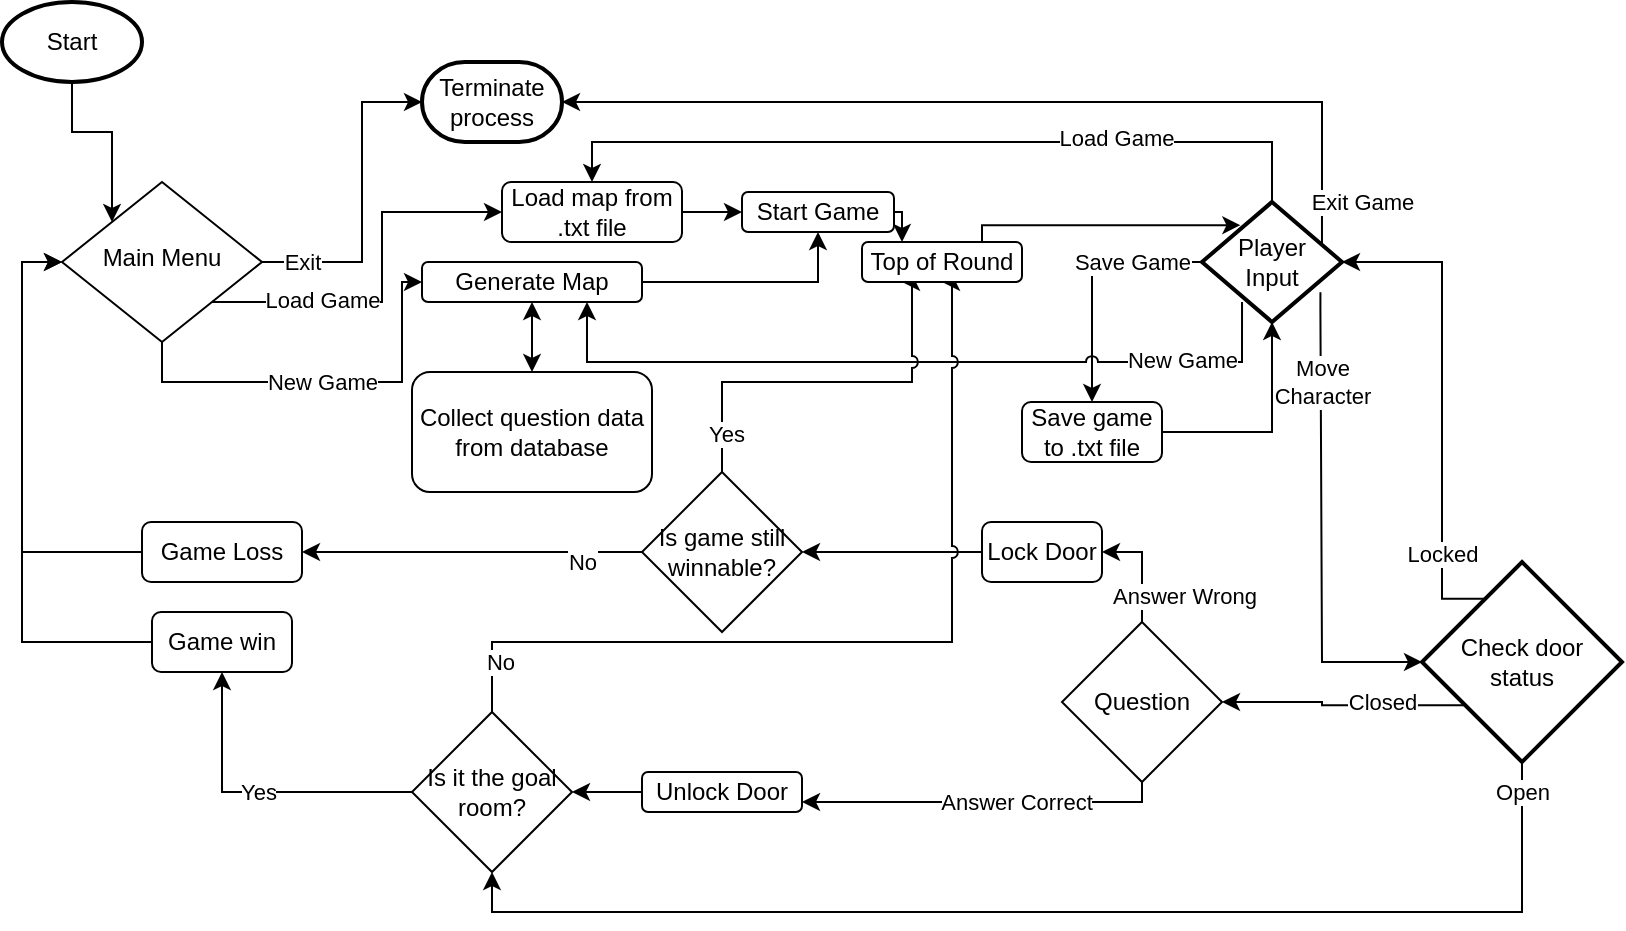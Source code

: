 <mxfile version="13.10.0" type="github">
  <diagram id="C5RBs43oDa-KdzZeNtuy" name="Main">
    <mxGraphModel dx="1038" dy="617" grid="1" gridSize="10" guides="1" tooltips="1" connect="1" arrows="1" fold="1" page="1" pageScale="1" pageWidth="827" pageHeight="1169" math="0" shadow="0">
      <root>
        <mxCell id="WIyWlLk6GJQsqaUBKTNV-0" />
        <mxCell id="WIyWlLk6GJQsqaUBKTNV-1" parent="WIyWlLk6GJQsqaUBKTNV-0" />
        <mxCell id="eqVt8OM183zsTdJXWkha-15" value="New Game" style="edgeStyle=orthogonalEdgeStyle;rounded=0;orthogonalLoop=1;jettySize=auto;html=1;exitX=0.5;exitY=1;exitDx=0;exitDy=0;entryX=0;entryY=0.5;entryDx=0;entryDy=0;" parent="WIyWlLk6GJQsqaUBKTNV-1" source="WIyWlLk6GJQsqaUBKTNV-6" target="WIyWlLk6GJQsqaUBKTNV-7" edge="1">
          <mxGeometry relative="1" as="geometry">
            <Array as="points">
              <mxPoint x="90" y="250" />
              <mxPoint x="210" y="250" />
              <mxPoint x="210" y="200" />
            </Array>
          </mxGeometry>
        </mxCell>
        <mxCell id="ONKfbVOToJ8YvUQxVknO-25" value="Exit" style="edgeStyle=orthogonalEdgeStyle;rounded=0;orthogonalLoop=1;jettySize=auto;html=1;exitX=1;exitY=0.5;exitDx=0;exitDy=0;entryX=0;entryY=0.5;entryDx=0;entryDy=0;entryPerimeter=0;" edge="1" parent="WIyWlLk6GJQsqaUBKTNV-1" source="WIyWlLk6GJQsqaUBKTNV-6" target="ONKfbVOToJ8YvUQxVknO-26">
          <mxGeometry x="-0.75" relative="1" as="geometry">
            <mxPoint x="100" y="260" as="targetPoint" />
            <Array as="points">
              <mxPoint x="190" y="190" />
              <mxPoint x="190" y="110" />
            </Array>
            <mxPoint as="offset" />
          </mxGeometry>
        </mxCell>
        <mxCell id="ONKfbVOToJ8YvUQxVknO-28" style="edgeStyle=orthogonalEdgeStyle;rounded=0;orthogonalLoop=1;jettySize=auto;html=1;exitX=1;exitY=1;exitDx=0;exitDy=0;entryX=0;entryY=0.5;entryDx=0;entryDy=0;" edge="1" parent="WIyWlLk6GJQsqaUBKTNV-1" source="WIyWlLk6GJQsqaUBKTNV-6" target="eqVt8OM183zsTdJXWkha-0">
          <mxGeometry relative="1" as="geometry" />
        </mxCell>
        <mxCell id="ONKfbVOToJ8YvUQxVknO-29" value="Load Game" style="edgeLabel;html=1;align=center;verticalAlign=middle;resizable=0;points=[];" vertex="1" connectable="0" parent="ONKfbVOToJ8YvUQxVknO-28">
          <mxGeometry x="-0.421" y="1" relative="1" as="geometry">
            <mxPoint as="offset" />
          </mxGeometry>
        </mxCell>
        <mxCell id="WIyWlLk6GJQsqaUBKTNV-6" value="Main Menu" style="rhombus;whiteSpace=wrap;html=1;shadow=0;fontFamily=Helvetica;fontSize=12;align=center;strokeWidth=1;spacing=6;spacingTop=-4;" parent="WIyWlLk6GJQsqaUBKTNV-1" vertex="1">
          <mxGeometry x="40" y="150" width="100" height="80" as="geometry" />
        </mxCell>
        <mxCell id="eqVt8OM183zsTdJXWkha-19" style="edgeStyle=orthogonalEdgeStyle;rounded=0;orthogonalLoop=1;jettySize=auto;html=1;exitX=1;exitY=0.5;exitDx=0;exitDy=0;" parent="WIyWlLk6GJQsqaUBKTNV-1" source="WIyWlLk6GJQsqaUBKTNV-7" target="eqVt8OM183zsTdJXWkha-9" edge="1">
          <mxGeometry relative="1" as="geometry" />
        </mxCell>
        <mxCell id="WIyWlLk6GJQsqaUBKTNV-7" value="Generate Map" style="rounded=1;whiteSpace=wrap;html=1;fontSize=12;glass=0;strokeWidth=1;shadow=0;" parent="WIyWlLk6GJQsqaUBKTNV-1" vertex="1">
          <mxGeometry x="220" y="190" width="110" height="20" as="geometry" />
        </mxCell>
        <mxCell id="eqVt8OM183zsTdJXWkha-17" style="edgeStyle=orthogonalEdgeStyle;rounded=0;orthogonalLoop=1;jettySize=auto;html=1;exitX=1;exitY=0.5;exitDx=0;exitDy=0;" parent="WIyWlLk6GJQsqaUBKTNV-1" source="eqVt8OM183zsTdJXWkha-0" target="eqVt8OM183zsTdJXWkha-9" edge="1">
          <mxGeometry relative="1" as="geometry" />
        </mxCell>
        <mxCell id="eqVt8OM183zsTdJXWkha-0" value="Load map from .txt file" style="rounded=1;whiteSpace=wrap;html=1;" parent="WIyWlLk6GJQsqaUBKTNV-1" vertex="1">
          <mxGeometry x="260" y="150" width="90" height="30" as="geometry" />
        </mxCell>
        <mxCell id="eqVt8OM183zsTdJXWkha-11" style="edgeStyle=orthogonalEdgeStyle;rounded=0;orthogonalLoop=1;jettySize=auto;html=1;exitX=1;exitY=0.5;exitDx=0;exitDy=0;entryX=0.25;entryY=0;entryDx=0;entryDy=0;" parent="WIyWlLk6GJQsqaUBKTNV-1" source="eqVt8OM183zsTdJXWkha-9" target="ONKfbVOToJ8YvUQxVknO-14" edge="1">
          <mxGeometry relative="1" as="geometry">
            <mxPoint x="550" y="260" as="targetPoint" />
          </mxGeometry>
        </mxCell>
        <mxCell id="eqVt8OM183zsTdJXWkha-9" value="Start Game" style="rounded=1;whiteSpace=wrap;html=1;" parent="WIyWlLk6GJQsqaUBKTNV-1" vertex="1">
          <mxGeometry x="380" y="155" width="76" height="20" as="geometry" />
        </mxCell>
        <mxCell id="eqVt8OM183zsTdJXWkha-12" style="edgeStyle=orthogonalEdgeStyle;rounded=0;orthogonalLoop=1;jettySize=auto;html=1;exitX=0.5;exitY=1;exitDx=0;exitDy=0;" parent="WIyWlLk6GJQsqaUBKTNV-1" source="WIyWlLk6GJQsqaUBKTNV-6" target="WIyWlLk6GJQsqaUBKTNV-6" edge="1">
          <mxGeometry relative="1" as="geometry" />
        </mxCell>
        <mxCell id="ONKfbVOToJ8YvUQxVknO-27" style="edgeStyle=orthogonalEdgeStyle;rounded=0;orthogonalLoop=1;jettySize=auto;html=1;exitX=0.5;exitY=1;exitDx=0;exitDy=0;exitPerimeter=0;entryX=0;entryY=0;entryDx=0;entryDy=0;" edge="1" parent="WIyWlLk6GJQsqaUBKTNV-1" source="eqVt8OM183zsTdJXWkha-23" target="WIyWlLk6GJQsqaUBKTNV-6">
          <mxGeometry relative="1" as="geometry" />
        </mxCell>
        <mxCell id="eqVt8OM183zsTdJXWkha-23" value="Start" style="strokeWidth=2;html=1;shape=mxgraph.flowchart.start_1;whiteSpace=wrap;" parent="WIyWlLk6GJQsqaUBKTNV-1" vertex="1">
          <mxGeometry x="10" y="60" width="70" height="40" as="geometry" />
        </mxCell>
        <mxCell id="ONKfbVOToJ8YvUQxVknO-18" style="edgeStyle=orthogonalEdgeStyle;rounded=0;orthogonalLoop=1;jettySize=auto;html=1;exitX=0.846;exitY=0.753;exitDx=0;exitDy=0;exitPerimeter=0;entryX=0;entryY=0.5;entryDx=0;entryDy=0;entryPerimeter=0;" edge="1" parent="WIyWlLk6GJQsqaUBKTNV-1" source="eqVt8OM183zsTdJXWkha-25" target="eqVt8OM183zsTdJXWkha-27">
          <mxGeometry relative="1" as="geometry">
            <Array as="points">
              <mxPoint x="669" y="213" />
              <mxPoint x="670" y="390" />
            </Array>
          </mxGeometry>
        </mxCell>
        <mxCell id="ONKfbVOToJ8YvUQxVknO-19" value="Move&lt;br&gt;Character" style="edgeLabel;html=1;align=center;verticalAlign=middle;resizable=0;points=[];" vertex="1" connectable="0" parent="ONKfbVOToJ8YvUQxVknO-18">
          <mxGeometry x="-0.213" relative="1" as="geometry">
            <mxPoint y="-47.37" as="offset" />
          </mxGeometry>
        </mxCell>
        <mxCell id="ONKfbVOToJ8YvUQxVknO-33" style="edgeStyle=orthogonalEdgeStyle;rounded=0;jumpStyle=arc;orthogonalLoop=1;jettySize=auto;html=1;exitX=0;exitY=0.5;exitDx=0;exitDy=0;exitPerimeter=0;entryX=0.5;entryY=0;entryDx=0;entryDy=0;" edge="1" parent="WIyWlLk6GJQsqaUBKTNV-1" source="eqVt8OM183zsTdJXWkha-25" target="ONKfbVOToJ8YvUQxVknO-5">
          <mxGeometry relative="1" as="geometry" />
        </mxCell>
        <mxCell id="ONKfbVOToJ8YvUQxVknO-35" value="Save Game" style="edgeLabel;html=1;align=center;verticalAlign=middle;resizable=0;points=[];" vertex="1" connectable="0" parent="ONKfbVOToJ8YvUQxVknO-33">
          <mxGeometry x="0.164" y="-3" relative="1" as="geometry">
            <mxPoint x="23" y="-18" as="offset" />
          </mxGeometry>
        </mxCell>
        <mxCell id="ONKfbVOToJ8YvUQxVknO-48" style="edgeStyle=orthogonalEdgeStyle;rounded=0;jumpStyle=arc;orthogonalLoop=1;jettySize=auto;html=1;exitX=0.857;exitY=0.393;exitDx=0;exitDy=0;exitPerimeter=0;entryX=1;entryY=0.5;entryDx=0;entryDy=0;entryPerimeter=0;" edge="1" parent="WIyWlLk6GJQsqaUBKTNV-1" source="eqVt8OM183zsTdJXWkha-25" target="ONKfbVOToJ8YvUQxVknO-26">
          <mxGeometry relative="1" as="geometry">
            <Array as="points">
              <mxPoint x="670" y="110" />
            </Array>
          </mxGeometry>
        </mxCell>
        <mxCell id="ONKfbVOToJ8YvUQxVknO-49" value="Exit Game" style="edgeLabel;html=1;align=center;verticalAlign=middle;resizable=0;points=[];" vertex="1" connectable="0" parent="ONKfbVOToJ8YvUQxVknO-48">
          <mxGeometry x="-0.805" y="1" relative="1" as="geometry">
            <mxPoint x="21" y="20.42" as="offset" />
          </mxGeometry>
        </mxCell>
        <mxCell id="ONKfbVOToJ8YvUQxVknO-50" style="edgeStyle=orthogonalEdgeStyle;rounded=0;jumpStyle=arc;orthogonalLoop=1;jettySize=auto;html=1;exitX=0.5;exitY=0;exitDx=0;exitDy=0;exitPerimeter=0;entryX=0.5;entryY=0;entryDx=0;entryDy=0;" edge="1" parent="WIyWlLk6GJQsqaUBKTNV-1" source="eqVt8OM183zsTdJXWkha-25" target="eqVt8OM183zsTdJXWkha-0">
          <mxGeometry relative="1" as="geometry">
            <Array as="points">
              <mxPoint x="645" y="130" />
              <mxPoint x="305" y="130" />
            </Array>
          </mxGeometry>
        </mxCell>
        <mxCell id="ONKfbVOToJ8YvUQxVknO-51" value="Load Game" style="edgeLabel;html=1;align=center;verticalAlign=middle;resizable=0;points=[];" vertex="1" connectable="0" parent="ONKfbVOToJ8YvUQxVknO-50">
          <mxGeometry x="-0.446" y="-2" relative="1" as="geometry">
            <mxPoint as="offset" />
          </mxGeometry>
        </mxCell>
        <mxCell id="ONKfbVOToJ8YvUQxVknO-53" style="edgeStyle=orthogonalEdgeStyle;rounded=0;jumpStyle=arc;orthogonalLoop=1;jettySize=auto;html=1;exitX=0.286;exitY=0.833;exitDx=0;exitDy=0;exitPerimeter=0;entryX=0.75;entryY=1;entryDx=0;entryDy=0;" edge="1" parent="WIyWlLk6GJQsqaUBKTNV-1" source="eqVt8OM183zsTdJXWkha-25" target="WIyWlLk6GJQsqaUBKTNV-7">
          <mxGeometry relative="1" as="geometry">
            <Array as="points">
              <mxPoint x="630" y="240" />
              <mxPoint x="303" y="240" />
            </Array>
          </mxGeometry>
        </mxCell>
        <mxCell id="ONKfbVOToJ8YvUQxVknO-54" value="New Game" style="edgeLabel;html=1;align=center;verticalAlign=middle;resizable=0;points=[];" vertex="1" connectable="0" parent="ONKfbVOToJ8YvUQxVknO-53">
          <mxGeometry x="-0.64" y="-1" relative="1" as="geometry">
            <mxPoint x="9.98" as="offset" />
          </mxGeometry>
        </mxCell>
        <mxCell id="eqVt8OM183zsTdJXWkha-25" value="&lt;span&gt;Player&lt;br&gt;Input&lt;br&gt;&lt;/span&gt;" style="strokeWidth=2;html=1;shape=mxgraph.flowchart.decision;whiteSpace=wrap;" parent="WIyWlLk6GJQsqaUBKTNV-1" vertex="1">
          <mxGeometry x="610" y="160" width="70" height="60" as="geometry" />
        </mxCell>
        <mxCell id="eqVt8OM183zsTdJXWkha-31" style="edgeStyle=orthogonalEdgeStyle;rounded=0;orthogonalLoop=1;jettySize=auto;html=1;entryX=1;entryY=0.5;entryDx=0;entryDy=0;entryPerimeter=0;exitX=0.32;exitY=0.184;exitDx=0;exitDy=0;exitPerimeter=0;" parent="WIyWlLk6GJQsqaUBKTNV-1" source="eqVt8OM183zsTdJXWkha-27" target="eqVt8OM183zsTdJXWkha-25" edge="1">
          <mxGeometry relative="1" as="geometry">
            <Array as="points">
              <mxPoint x="730" y="358" />
              <mxPoint x="730" y="190" />
            </Array>
          </mxGeometry>
        </mxCell>
        <mxCell id="eqVt8OM183zsTdJXWkha-32" value="Locked" style="edgeLabel;html=1;align=center;verticalAlign=middle;resizable=0;points=[];" parent="eqVt8OM183zsTdJXWkha-31" vertex="1" connectable="0">
          <mxGeometry x="0.095" relative="1" as="geometry">
            <mxPoint y="86.6" as="offset" />
          </mxGeometry>
        </mxCell>
        <mxCell id="eqVt8OM183zsTdJXWkha-35" value="Closed" style="edgeStyle=orthogonalEdgeStyle;rounded=0;orthogonalLoop=1;jettySize=auto;html=1;exitX=0.212;exitY=0.716;exitDx=0;exitDy=0;exitPerimeter=0;entryX=1;entryY=0.5;entryDx=0;entryDy=0;" parent="WIyWlLk6GJQsqaUBKTNV-1" source="eqVt8OM183zsTdJXWkha-27" target="eqVt8OM183zsTdJXWkha-34" edge="1">
          <mxGeometry x="-0.329" y="-2" relative="1" as="geometry">
            <mxPoint as="offset" />
          </mxGeometry>
        </mxCell>
        <mxCell id="ONKfbVOToJ8YvUQxVknO-36" style="edgeStyle=orthogonalEdgeStyle;rounded=0;jumpStyle=arc;orthogonalLoop=1;jettySize=auto;html=1;exitX=0.5;exitY=1;exitDx=0;exitDy=0;exitPerimeter=0;entryX=0.5;entryY=1;entryDx=0;entryDy=0;" edge="1" parent="WIyWlLk6GJQsqaUBKTNV-1" source="eqVt8OM183zsTdJXWkha-27" target="eqVt8OM183zsTdJXWkha-51">
          <mxGeometry relative="1" as="geometry" />
        </mxCell>
        <mxCell id="ONKfbVOToJ8YvUQxVknO-37" value="Open" style="edgeLabel;html=1;align=center;verticalAlign=middle;resizable=0;points=[];" vertex="1" connectable="0" parent="ONKfbVOToJ8YvUQxVknO-36">
          <mxGeometry x="-0.898" relative="1" as="geometry">
            <mxPoint y="-16" as="offset" />
          </mxGeometry>
        </mxCell>
        <mxCell id="eqVt8OM183zsTdJXWkha-27" value="Check door&lt;br&gt;status" style="strokeWidth=2;html=1;shape=mxgraph.flowchart.decision;whiteSpace=wrap;" parent="WIyWlLk6GJQsqaUBKTNV-1" vertex="1">
          <mxGeometry x="720" y="340" width="100" height="100" as="geometry" />
        </mxCell>
        <mxCell id="eqVt8OM183zsTdJXWkha-37" style="edgeStyle=orthogonalEdgeStyle;rounded=0;orthogonalLoop=1;jettySize=auto;html=1;exitX=0.5;exitY=0;exitDx=0;exitDy=0;entryX=1;entryY=0.5;entryDx=0;entryDy=0;" parent="WIyWlLk6GJQsqaUBKTNV-1" source="eqVt8OM183zsTdJXWkha-34" target="eqVt8OM183zsTdJXWkha-36" edge="1">
          <mxGeometry relative="1" as="geometry">
            <mxPoint x="370" y="490" as="targetPoint" />
          </mxGeometry>
        </mxCell>
        <mxCell id="eqVt8OM183zsTdJXWkha-38" value="Answer Wrong" style="edgeLabel;html=1;align=center;verticalAlign=middle;resizable=0;points=[];" parent="eqVt8OM183zsTdJXWkha-37" vertex="1" connectable="0">
          <mxGeometry x="0.163" y="-4" relative="1" as="geometry">
            <mxPoint x="17" y="19" as="offset" />
          </mxGeometry>
        </mxCell>
        <mxCell id="ONKfbVOToJ8YvUQxVknO-39" value="Answer Correct" style="edgeStyle=orthogonalEdgeStyle;rounded=0;jumpStyle=arc;orthogonalLoop=1;jettySize=auto;html=1;exitX=0.5;exitY=1;exitDx=0;exitDy=0;entryX=1;entryY=0.75;entryDx=0;entryDy=0;" edge="1" parent="WIyWlLk6GJQsqaUBKTNV-1" source="eqVt8OM183zsTdJXWkha-34" target="eqVt8OM183zsTdJXWkha-40">
          <mxGeometry x="-0.185" relative="1" as="geometry">
            <Array as="points">
              <mxPoint x="580" y="460" />
              <mxPoint x="414" y="460" />
            </Array>
            <mxPoint as="offset" />
          </mxGeometry>
        </mxCell>
        <mxCell id="eqVt8OM183zsTdJXWkha-34" value="Question" style="rhombus;whiteSpace=wrap;html=1;" parent="WIyWlLk6GJQsqaUBKTNV-1" vertex="1">
          <mxGeometry x="540" y="370" width="80" height="80" as="geometry" />
        </mxCell>
        <mxCell id="eqVt8OM183zsTdJXWkha-60" style="edgeStyle=orthogonalEdgeStyle;rounded=0;orthogonalLoop=1;jettySize=auto;html=1;exitX=0;exitY=0.5;exitDx=0;exitDy=0;entryX=1;entryY=0.5;entryDx=0;entryDy=0;" parent="WIyWlLk6GJQsqaUBKTNV-1" source="eqVt8OM183zsTdJXWkha-36" target="eqVt8OM183zsTdJXWkha-57" edge="1">
          <mxGeometry relative="1" as="geometry" />
        </mxCell>
        <mxCell id="eqVt8OM183zsTdJXWkha-36" value="Lock Door" style="rounded=1;whiteSpace=wrap;html=1;" parent="WIyWlLk6GJQsqaUBKTNV-1" vertex="1">
          <mxGeometry x="500" y="320" width="60" height="30" as="geometry" />
        </mxCell>
        <mxCell id="ONKfbVOToJ8YvUQxVknO-40" style="edgeStyle=orthogonalEdgeStyle;rounded=0;jumpStyle=arc;orthogonalLoop=1;jettySize=auto;html=1;exitX=0;exitY=0.5;exitDx=0;exitDy=0;" edge="1" parent="WIyWlLk6GJQsqaUBKTNV-1" source="eqVt8OM183zsTdJXWkha-40" target="eqVt8OM183zsTdJXWkha-51">
          <mxGeometry relative="1" as="geometry" />
        </mxCell>
        <mxCell id="eqVt8OM183zsTdJXWkha-40" value="Unlock Door" style="rounded=1;whiteSpace=wrap;html=1;" parent="WIyWlLk6GJQsqaUBKTNV-1" vertex="1">
          <mxGeometry x="330" y="445" width="80" height="20" as="geometry" />
        </mxCell>
        <mxCell id="ONKfbVOToJ8YvUQxVknO-44" style="edgeStyle=orthogonalEdgeStyle;rounded=0;jumpStyle=arc;orthogonalLoop=1;jettySize=auto;html=1;exitX=0;exitY=0.5;exitDx=0;exitDy=0;entryX=0;entryY=0.5;entryDx=0;entryDy=0;" edge="1" parent="WIyWlLk6GJQsqaUBKTNV-1" source="eqVt8OM183zsTdJXWkha-44" target="WIyWlLk6GJQsqaUBKTNV-6">
          <mxGeometry relative="1" as="geometry" />
        </mxCell>
        <mxCell id="eqVt8OM183zsTdJXWkha-44" value="Game win" style="rounded=1;whiteSpace=wrap;html=1;" parent="WIyWlLk6GJQsqaUBKTNV-1" vertex="1">
          <mxGeometry x="85" y="365" width="70" height="30" as="geometry" />
        </mxCell>
        <mxCell id="ONKfbVOToJ8YvUQxVknO-43" value="Yes" style="edgeStyle=orthogonalEdgeStyle;rounded=0;jumpStyle=arc;orthogonalLoop=1;jettySize=auto;html=1;exitX=0;exitY=0.5;exitDx=0;exitDy=0;entryX=0.5;entryY=1;entryDx=0;entryDy=0;" edge="1" parent="WIyWlLk6GJQsqaUBKTNV-1" source="eqVt8OM183zsTdJXWkha-51" target="eqVt8OM183zsTdJXWkha-44">
          <mxGeometry relative="1" as="geometry" />
        </mxCell>
        <mxCell id="ONKfbVOToJ8YvUQxVknO-46" style="edgeStyle=orthogonalEdgeStyle;rounded=0;jumpStyle=arc;orthogonalLoop=1;jettySize=auto;html=1;exitX=0.5;exitY=0;exitDx=0;exitDy=0;entryX=0.5;entryY=1;entryDx=0;entryDy=0;" edge="1" parent="WIyWlLk6GJQsqaUBKTNV-1" source="eqVt8OM183zsTdJXWkha-51" target="ONKfbVOToJ8YvUQxVknO-14">
          <mxGeometry relative="1" as="geometry">
            <Array as="points">
              <mxPoint x="255" y="380" />
              <mxPoint x="485" y="380" />
            </Array>
          </mxGeometry>
        </mxCell>
        <mxCell id="ONKfbVOToJ8YvUQxVknO-47" value="No" style="edgeLabel;html=1;align=center;verticalAlign=middle;resizable=0;points=[];" vertex="1" connectable="0" parent="ONKfbVOToJ8YvUQxVknO-46">
          <mxGeometry x="-0.718" y="-2" relative="1" as="geometry">
            <mxPoint x="-25" y="8" as="offset" />
          </mxGeometry>
        </mxCell>
        <mxCell id="eqVt8OM183zsTdJXWkha-51" value="Is it the goal room?" style="rhombus;whiteSpace=wrap;html=1;" parent="WIyWlLk6GJQsqaUBKTNV-1" vertex="1">
          <mxGeometry x="215" y="415" width="80" height="80" as="geometry" />
        </mxCell>
        <mxCell id="eqVt8OM183zsTdJXWkha-62" value="No" style="edgeStyle=orthogonalEdgeStyle;rounded=0;orthogonalLoop=1;jettySize=auto;html=1;exitX=0;exitY=0.5;exitDx=0;exitDy=0;entryX=1;entryY=0.5;entryDx=0;entryDy=0;" parent="WIyWlLk6GJQsqaUBKTNV-1" source="eqVt8OM183zsTdJXWkha-57" target="eqVt8OM183zsTdJXWkha-61" edge="1">
          <mxGeometry x="-0.647" y="5" relative="1" as="geometry">
            <mxPoint as="offset" />
          </mxGeometry>
        </mxCell>
        <mxCell id="ONKfbVOToJ8YvUQxVknO-23" style="edgeStyle=orthogonalEdgeStyle;rounded=0;orthogonalLoop=1;jettySize=auto;html=1;exitX=0.5;exitY=0;exitDx=0;exitDy=0;entryX=0.25;entryY=1;entryDx=0;entryDy=0;jumpStyle=arc;" edge="1" parent="WIyWlLk6GJQsqaUBKTNV-1" source="eqVt8OM183zsTdJXWkha-57" target="ONKfbVOToJ8YvUQxVknO-14">
          <mxGeometry relative="1" as="geometry">
            <Array as="points">
              <mxPoint x="370" y="250" />
              <mxPoint x="465" y="250" />
              <mxPoint x="465" y="200" />
            </Array>
          </mxGeometry>
        </mxCell>
        <mxCell id="ONKfbVOToJ8YvUQxVknO-24" value="Yes" style="edgeLabel;html=1;align=center;verticalAlign=middle;resizable=0;points=[];" vertex="1" connectable="0" parent="ONKfbVOToJ8YvUQxVknO-23">
          <mxGeometry x="-0.52" relative="1" as="geometry">
            <mxPoint y="26" as="offset" />
          </mxGeometry>
        </mxCell>
        <mxCell id="eqVt8OM183zsTdJXWkha-57" value="Is game still winnable?" style="rhombus;whiteSpace=wrap;html=1;" parent="WIyWlLk6GJQsqaUBKTNV-1" vertex="1">
          <mxGeometry x="330" y="295" width="80" height="80" as="geometry" />
        </mxCell>
        <mxCell id="eqVt8OM183zsTdJXWkha-64" style="edgeStyle=orthogonalEdgeStyle;rounded=0;orthogonalLoop=1;jettySize=auto;html=1;exitX=0;exitY=0.5;exitDx=0;exitDy=0;entryX=0;entryY=0.5;entryDx=0;entryDy=0;" parent="WIyWlLk6GJQsqaUBKTNV-1" source="eqVt8OM183zsTdJXWkha-61" target="WIyWlLk6GJQsqaUBKTNV-6" edge="1">
          <mxGeometry relative="1" as="geometry" />
        </mxCell>
        <mxCell id="eqVt8OM183zsTdJXWkha-61" value="Game Loss" style="rounded=1;whiteSpace=wrap;html=1;" parent="WIyWlLk6GJQsqaUBKTNV-1" vertex="1">
          <mxGeometry x="80" y="320" width="80" height="30" as="geometry" />
        </mxCell>
        <mxCell id="eqVt8OM183zsTdJXWkha-66" value="Collect question data from database" style="rounded=1;whiteSpace=wrap;html=1;" parent="WIyWlLk6GJQsqaUBKTNV-1" vertex="1">
          <mxGeometry x="215" y="245" width="120" height="60" as="geometry" />
        </mxCell>
        <mxCell id="eqVt8OM183zsTdJXWkha-67" value="" style="endArrow=classic;startArrow=classic;html=1;" parent="WIyWlLk6GJQsqaUBKTNV-1" source="eqVt8OM183zsTdJXWkha-66" target="WIyWlLk6GJQsqaUBKTNV-7" edge="1">
          <mxGeometry width="50" height="50" relative="1" as="geometry">
            <mxPoint x="320" y="305" as="sourcePoint" />
            <mxPoint x="370" y="255" as="targetPoint" />
          </mxGeometry>
        </mxCell>
        <mxCell id="ONKfbVOToJ8YvUQxVknO-34" style="edgeStyle=orthogonalEdgeStyle;rounded=0;jumpStyle=arc;orthogonalLoop=1;jettySize=auto;html=1;exitX=1;exitY=0.5;exitDx=0;exitDy=0;entryX=0.5;entryY=1;entryDx=0;entryDy=0;entryPerimeter=0;" edge="1" parent="WIyWlLk6GJQsqaUBKTNV-1" source="ONKfbVOToJ8YvUQxVknO-5" target="eqVt8OM183zsTdJXWkha-25">
          <mxGeometry relative="1" as="geometry">
            <Array as="points">
              <mxPoint x="645" y="275" />
            </Array>
          </mxGeometry>
        </mxCell>
        <mxCell id="ONKfbVOToJ8YvUQxVknO-5" value="Save game&lt;br&gt;to .txt file" style="rounded=1;whiteSpace=wrap;html=1;" vertex="1" parent="WIyWlLk6GJQsqaUBKTNV-1">
          <mxGeometry x="520" y="260" width="70" height="30" as="geometry" />
        </mxCell>
        <mxCell id="ONKfbVOToJ8YvUQxVknO-38" style="edgeStyle=orthogonalEdgeStyle;rounded=0;jumpStyle=arc;orthogonalLoop=1;jettySize=auto;html=1;exitX=0.75;exitY=0;exitDx=0;exitDy=0;entryX=0.274;entryY=0.193;entryDx=0;entryDy=0;entryPerimeter=0;" edge="1" parent="WIyWlLk6GJQsqaUBKTNV-1" source="ONKfbVOToJ8YvUQxVknO-14" target="eqVt8OM183zsTdJXWkha-25">
          <mxGeometry relative="1" as="geometry">
            <Array as="points">
              <mxPoint x="500" y="172" />
            </Array>
          </mxGeometry>
        </mxCell>
        <mxCell id="ONKfbVOToJ8YvUQxVknO-14" value="Top of Round" style="rounded=1;whiteSpace=wrap;html=1;" vertex="1" parent="WIyWlLk6GJQsqaUBKTNV-1">
          <mxGeometry x="440" y="180" width="80" height="20" as="geometry" />
        </mxCell>
        <mxCell id="ONKfbVOToJ8YvUQxVknO-26" value="Terminate&lt;br&gt;process" style="strokeWidth=2;html=1;shape=mxgraph.flowchart.terminator;whiteSpace=wrap;" vertex="1" parent="WIyWlLk6GJQsqaUBKTNV-1">
          <mxGeometry x="220" y="90" width="70" height="40" as="geometry" />
        </mxCell>
      </root>
    </mxGraphModel>
  </diagram>
</mxfile>
